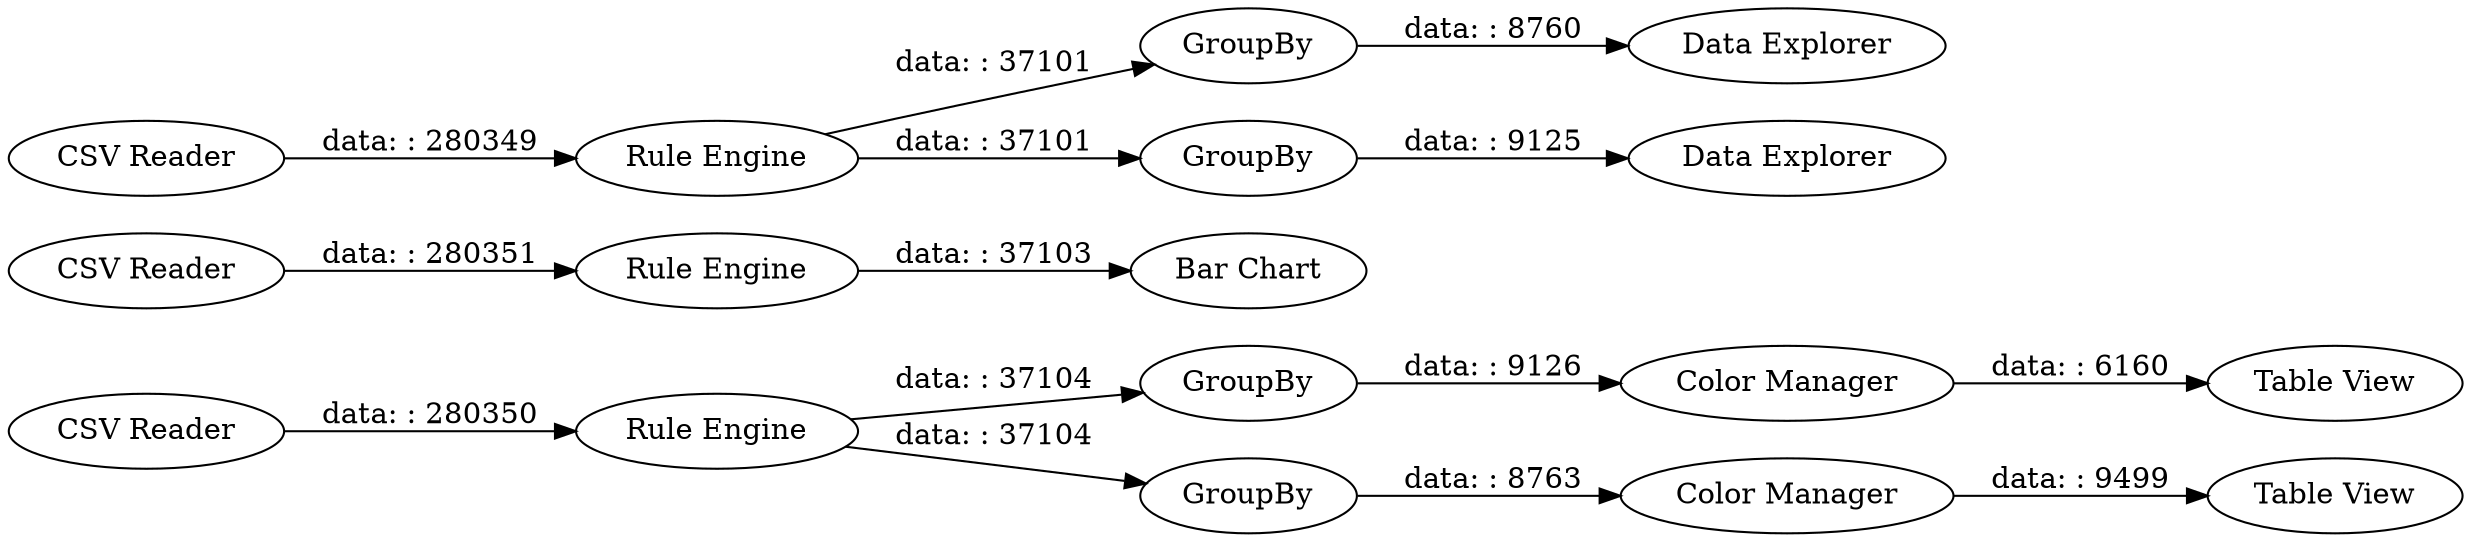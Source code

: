 digraph {
	"1257555426939579910_47" [label="Color Manager"]
	"1257555426939579910_52" [label="Rule Engine"]
	"1257555426939579910_50" [label="Table View"]
	"1257555426939579910_36" [label="Rule Engine"]
	"1257555426939579910_45" [label=GroupBy]
	"1257555426939579910_49" [label="Table View"]
	"1257555426939579910_43" [label="Rule Engine"]
	"1257555426939579910_51" [label="CSV Reader"]
	"1257555426939579910_41" [label="Data Explorer"]
	"1257555426939579910_37" [label=GroupBy]
	"1257555426939579910_44" [label=GroupBy]
	"1257555426939579910_46" [label="CSV Reader"]
	"1257555426939579910_48" [label="Color Manager"]
	"1257555426939579910_53" [label="Bar Chart"]
	"1257555426939579910_42" [label="Data Explorer"]
	"1257555426939579910_38" [label="CSV Reader"]
	"1257555426939579910_40" [label=GroupBy]
	"1257555426939579910_45" -> "1257555426939579910_48" [label="data: : 9126"]
	"1257555426939579910_36" -> "1257555426939579910_40" [label="data: : 37101"]
	"1257555426939579910_51" -> "1257555426939579910_52" [label="data: : 280351"]
	"1257555426939579910_43" -> "1257555426939579910_45" [label="data: : 37104"]
	"1257555426939579910_44" -> "1257555426939579910_47" [label="data: : 8763"]
	"1257555426939579910_40" -> "1257555426939579910_42" [label="data: : 9125"]
	"1257555426939579910_38" -> "1257555426939579910_36" [label="data: : 280349"]
	"1257555426939579910_46" -> "1257555426939579910_43" [label="data: : 280350"]
	"1257555426939579910_36" -> "1257555426939579910_37" [label="data: : 37101"]
	"1257555426939579910_37" -> "1257555426939579910_41" [label="data: : 8760"]
	"1257555426939579910_48" -> "1257555426939579910_50" [label="data: : 6160"]
	"1257555426939579910_43" -> "1257555426939579910_44" [label="data: : 37104"]
	"1257555426939579910_47" -> "1257555426939579910_49" [label="data: : 9499"]
	"1257555426939579910_52" -> "1257555426939579910_53" [label="data: : 37103"]
	rankdir=LR
}
